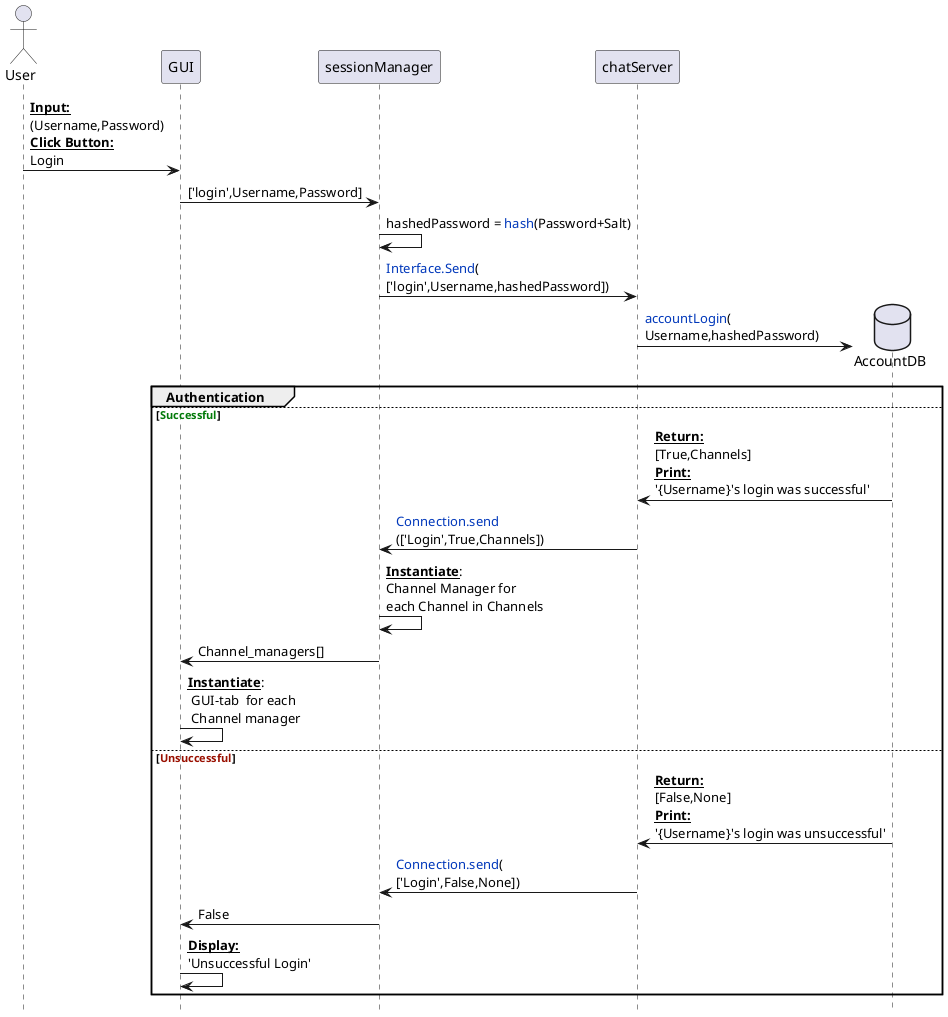 @startuml
hide footbox

actor User
participant GUI

participant sessionManager
participant chatServer

User -> GUI: __**Input:**__\n(Username,Password)\n__**Click Button:**__\nLogin
GUI -> sessionManager: ['login',Username,Password]
sessionManager -> sessionManager: hashedPassword = <color #0037ba>hash</color>(Password+Salt)
sessionManager -> chatServer: <color #0037ba>Interface.Send</color>(\n['login',Username,hashedPassword])
create database AccountDB
chatServer -> AccountDB: <color #0037ba>accountLogin</color>(\nUsername,hashedPassword)
group Authentication
else <color #027a09>Successful</color>
        AccountDB -> chatServer: __**Return:**__\n[True,Channels]\n__**Print:**__\n'{Username}'s login was successful'
        chatServer -> sessionManager: <color #0037ba>Connection.send</color>\n(['Login',True,Channels])
        sessionManager -> sessionManager: __**Instantiate**__:\nChannel Manager for\neach Channel in Channels
        sessionManager -> GUI: Channel_managers[]
        GUI -> GUI: __**Instantiate**__:\n GUI-tab  for each\n Channel manager
else <color #990f00>Unsuccessful</color>
        AccountDB -> chatServer: __**Return:**__\n[False,None]\n__**Print:**__\n'{Username}'s login was unsuccessful' 
        chatServer -> sessionManager: <color #0037ba>Connection.send</color>(\n['Login',False,None])
        sessionManager -> GUI: False
        GUI -> GUI: __**Display:**__\n'Unsuccessful Login'
end
@enduml
